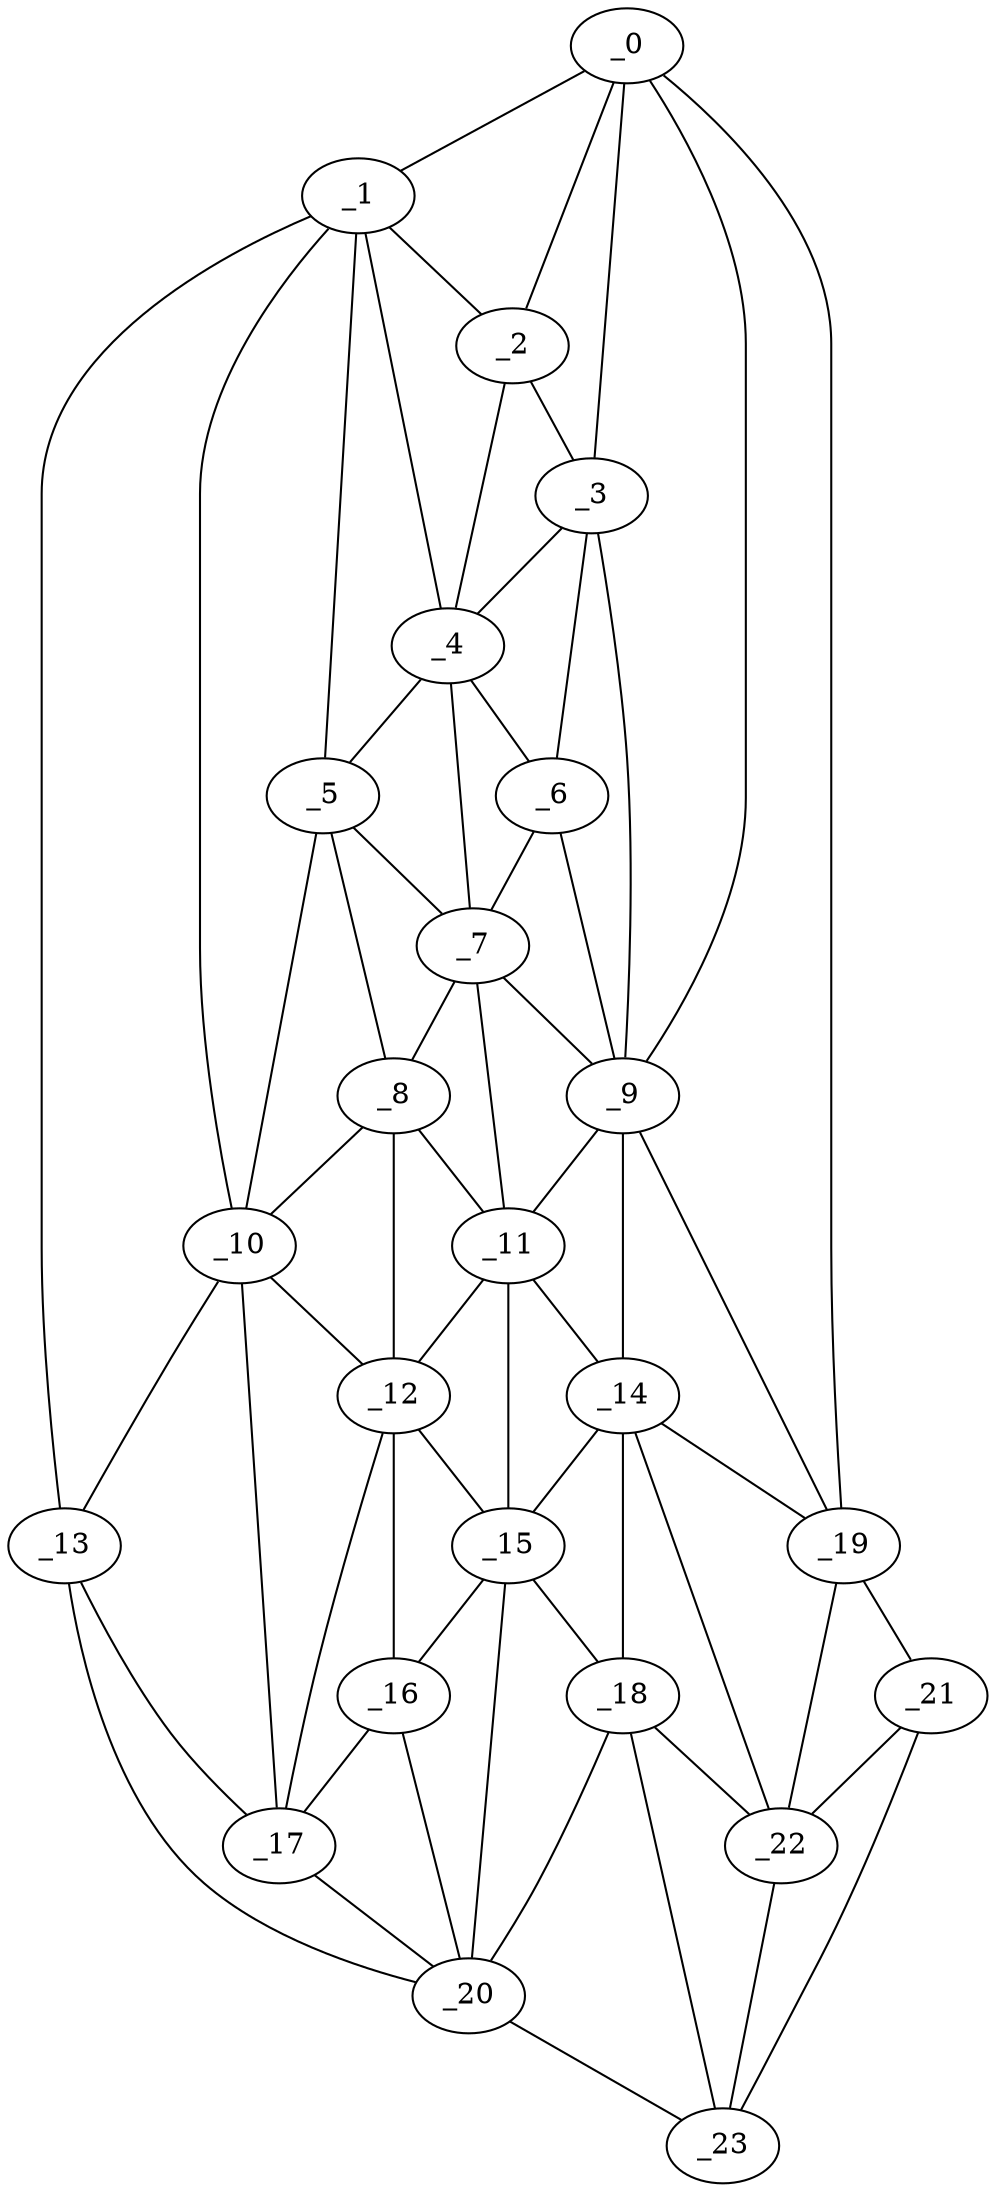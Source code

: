 graph "obj23__270.gxl" {
	_0	 [x=22,
		y=5];
	_1	 [x=26,
		y=63];
	_0 -- _1	 [valence=1];
	_2	 [x=33,
		y=38];
	_0 -- _2	 [valence=1];
	_3	 [x=45,
		y=16];
	_0 -- _3	 [valence=2];
	_9	 [x=58,
		y=15];
	_0 -- _9	 [valence=1];
	_19	 [x=97,
		y=3];
	_0 -- _19	 [valence=1];
	_1 -- _2	 [valence=2];
	_4	 [x=45,
		y=35];
	_1 -- _4	 [valence=1];
	_5	 [x=46,
		y=74];
	_1 -- _5	 [valence=2];
	_10	 [x=61,
		y=91];
	_1 -- _10	 [valence=2];
	_13	 [x=70,
		y=114];
	_1 -- _13	 [valence=1];
	_2 -- _3	 [valence=1];
	_2 -- _4	 [valence=2];
	_3 -- _4	 [valence=2];
	_6	 [x=54,
		y=16];
	_3 -- _6	 [valence=2];
	_3 -- _9	 [valence=2];
	_4 -- _5	 [valence=2];
	_4 -- _6	 [valence=2];
	_7	 [x=55,
		y=35];
	_4 -- _7	 [valence=1];
	_5 -- _7	 [valence=1];
	_8	 [x=56,
		y=74];
	_5 -- _8	 [valence=2];
	_5 -- _10	 [valence=2];
	_6 -- _7	 [valence=2];
	_6 -- _9	 [valence=2];
	_7 -- _8	 [valence=2];
	_7 -- _9	 [valence=1];
	_11	 [x=64,
		y=35];
	_7 -- _11	 [valence=1];
	_8 -- _10	 [valence=1];
	_8 -- _11	 [valence=2];
	_12	 [x=66,
		y=74];
	_8 -- _12	 [valence=2];
	_9 -- _11	 [valence=2];
	_14	 [x=73,
		y=16];
	_9 -- _14	 [valence=2];
	_9 -- _19	 [valence=1];
	_10 -- _12	 [valence=2];
	_10 -- _13	 [valence=1];
	_17	 [x=74,
		y=91];
	_10 -- _17	 [valence=2];
	_11 -- _12	 [valence=1];
	_11 -- _14	 [valence=2];
	_15	 [x=74,
		y=34];
	_11 -- _15	 [valence=2];
	_12 -- _15	 [valence=2];
	_16	 [x=74,
		y=75];
	_12 -- _16	 [valence=1];
	_12 -- _17	 [valence=2];
	_13 -- _17	 [valence=2];
	_20	 [x=97,
		y=61];
	_13 -- _20	 [valence=1];
	_14 -- _15	 [valence=2];
	_18	 [x=90,
		y=37];
	_14 -- _18	 [valence=2];
	_14 -- _19	 [valence=2];
	_22	 [x=105,
		y=14];
	_14 -- _22	 [valence=2];
	_15 -- _16	 [valence=2];
	_15 -- _18	 [valence=2];
	_15 -- _20	 [valence=2];
	_16 -- _17	 [valence=2];
	_16 -- _20	 [valence=1];
	_17 -- _20	 [valence=1];
	_18 -- _20	 [valence=1];
	_18 -- _22	 [valence=2];
	_23	 [x=109,
		y=19];
	_18 -- _23	 [valence=2];
	_21	 [x=102,
		y=6];
	_19 -- _21	 [valence=1];
	_19 -- _22	 [valence=2];
	_20 -- _23	 [valence=1];
	_21 -- _22	 [valence=2];
	_21 -- _23	 [valence=1];
	_22 -- _23	 [valence=1];
}
